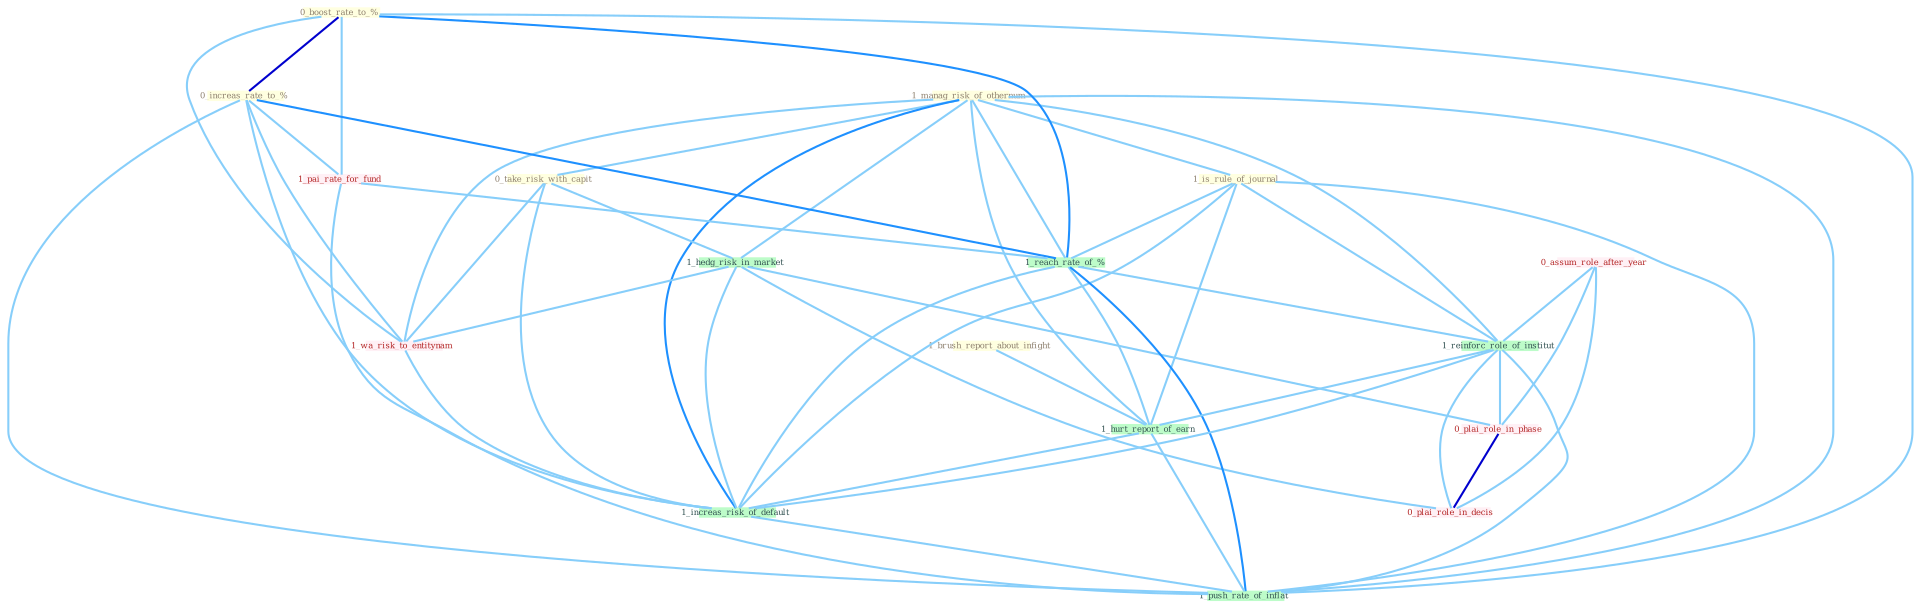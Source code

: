 Graph G{ 
    node
    [shape=polygon,style=filled,width=.5,height=.06,color="#BDFCC9",fixedsize=true,fontsize=4,
    fontcolor="#2f4f4f"];
    {node
    [color="#ffffe0", fontcolor="#8b7d6b"] "1_manag_risk_of_othernum " "1_brush_report_about_infight " "1_is_rule_of_journal " "0_take_risk_with_capit " "0_boost_rate_to_% " "0_increas_rate_to_% "}
{node [color="#fff0f5", fontcolor="#b22222"] "0_assum_role_after_year " "1_pai_rate_for_fund " "1_wa_risk_to_entitynam " "0_plai_role_in_phase " "0_plai_role_in_decis "}
edge [color="#B0E2FF"];

	"1_manag_risk_of_othernum " -- "1_is_rule_of_journal " [w="1", color="#87cefa" ];
	"1_manag_risk_of_othernum " -- "0_take_risk_with_capit " [w="1", color="#87cefa" ];
	"1_manag_risk_of_othernum " -- "1_hedg_risk_in_market " [w="1", color="#87cefa" ];
	"1_manag_risk_of_othernum " -- "1_reach_rate_of_% " [w="1", color="#87cefa" ];
	"1_manag_risk_of_othernum " -- "1_reinforc_role_of_institut " [w="1", color="#87cefa" ];
	"1_manag_risk_of_othernum " -- "1_wa_risk_to_entitynam " [w="1", color="#87cefa" ];
	"1_manag_risk_of_othernum " -- "1_hurt_report_of_earn " [w="1", color="#87cefa" ];
	"1_manag_risk_of_othernum " -- "1_increas_risk_of_default " [w="2", color="#1e90ff" , len=0.8];
	"1_manag_risk_of_othernum " -- "1_push_rate_of_inflat " [w="1", color="#87cefa" ];
	"1_brush_report_about_infight " -- "1_hurt_report_of_earn " [w="1", color="#87cefa" ];
	"1_is_rule_of_journal " -- "1_reach_rate_of_% " [w="1", color="#87cefa" ];
	"1_is_rule_of_journal " -- "1_reinforc_role_of_institut " [w="1", color="#87cefa" ];
	"1_is_rule_of_journal " -- "1_hurt_report_of_earn " [w="1", color="#87cefa" ];
	"1_is_rule_of_journal " -- "1_increas_risk_of_default " [w="1", color="#87cefa" ];
	"1_is_rule_of_journal " -- "1_push_rate_of_inflat " [w="1", color="#87cefa" ];
	"0_take_risk_with_capit " -- "1_hedg_risk_in_market " [w="1", color="#87cefa" ];
	"0_take_risk_with_capit " -- "1_wa_risk_to_entitynam " [w="1", color="#87cefa" ];
	"0_take_risk_with_capit " -- "1_increas_risk_of_default " [w="1", color="#87cefa" ];
	"0_boost_rate_to_% " -- "0_increas_rate_to_% " [w="3", color="#0000cd" , len=0.6];
	"0_boost_rate_to_% " -- "1_pai_rate_for_fund " [w="1", color="#87cefa" ];
	"0_boost_rate_to_% " -- "1_reach_rate_of_% " [w="2", color="#1e90ff" , len=0.8];
	"0_boost_rate_to_% " -- "1_wa_risk_to_entitynam " [w="1", color="#87cefa" ];
	"0_boost_rate_to_% " -- "1_push_rate_of_inflat " [w="1", color="#87cefa" ];
	"0_increas_rate_to_% " -- "1_pai_rate_for_fund " [w="1", color="#87cefa" ];
	"0_increas_rate_to_% " -- "1_reach_rate_of_% " [w="2", color="#1e90ff" , len=0.8];
	"0_increas_rate_to_% " -- "1_wa_risk_to_entitynam " [w="1", color="#87cefa" ];
	"0_increas_rate_to_% " -- "1_increas_risk_of_default " [w="1", color="#87cefa" ];
	"0_increas_rate_to_% " -- "1_push_rate_of_inflat " [w="1", color="#87cefa" ];
	"0_assum_role_after_year " -- "1_reinforc_role_of_institut " [w="1", color="#87cefa" ];
	"0_assum_role_after_year " -- "0_plai_role_in_phase " [w="1", color="#87cefa" ];
	"0_assum_role_after_year " -- "0_plai_role_in_decis " [w="1", color="#87cefa" ];
	"1_hedg_risk_in_market " -- "1_wa_risk_to_entitynam " [w="1", color="#87cefa" ];
	"1_hedg_risk_in_market " -- "0_plai_role_in_phase " [w="1", color="#87cefa" ];
	"1_hedg_risk_in_market " -- "1_increas_risk_of_default " [w="1", color="#87cefa" ];
	"1_hedg_risk_in_market " -- "0_plai_role_in_decis " [w="1", color="#87cefa" ];
	"1_pai_rate_for_fund " -- "1_reach_rate_of_% " [w="1", color="#87cefa" ];
	"1_pai_rate_for_fund " -- "1_push_rate_of_inflat " [w="1", color="#87cefa" ];
	"1_reach_rate_of_% " -- "1_reinforc_role_of_institut " [w="1", color="#87cefa" ];
	"1_reach_rate_of_% " -- "1_hurt_report_of_earn " [w="1", color="#87cefa" ];
	"1_reach_rate_of_% " -- "1_increas_risk_of_default " [w="1", color="#87cefa" ];
	"1_reach_rate_of_% " -- "1_push_rate_of_inflat " [w="2", color="#1e90ff" , len=0.8];
	"1_reinforc_role_of_institut " -- "0_plai_role_in_phase " [w="1", color="#87cefa" ];
	"1_reinforc_role_of_institut " -- "1_hurt_report_of_earn " [w="1", color="#87cefa" ];
	"1_reinforc_role_of_institut " -- "1_increas_risk_of_default " [w="1", color="#87cefa" ];
	"1_reinforc_role_of_institut " -- "0_plai_role_in_decis " [w="1", color="#87cefa" ];
	"1_reinforc_role_of_institut " -- "1_push_rate_of_inflat " [w="1", color="#87cefa" ];
	"1_wa_risk_to_entitynam " -- "1_increas_risk_of_default " [w="1", color="#87cefa" ];
	"0_plai_role_in_phase " -- "0_plai_role_in_decis " [w="3", color="#0000cd" , len=0.6];
	"1_hurt_report_of_earn " -- "1_increas_risk_of_default " [w="1", color="#87cefa" ];
	"1_hurt_report_of_earn " -- "1_push_rate_of_inflat " [w="1", color="#87cefa" ];
	"1_increas_risk_of_default " -- "1_push_rate_of_inflat " [w="1", color="#87cefa" ];
}